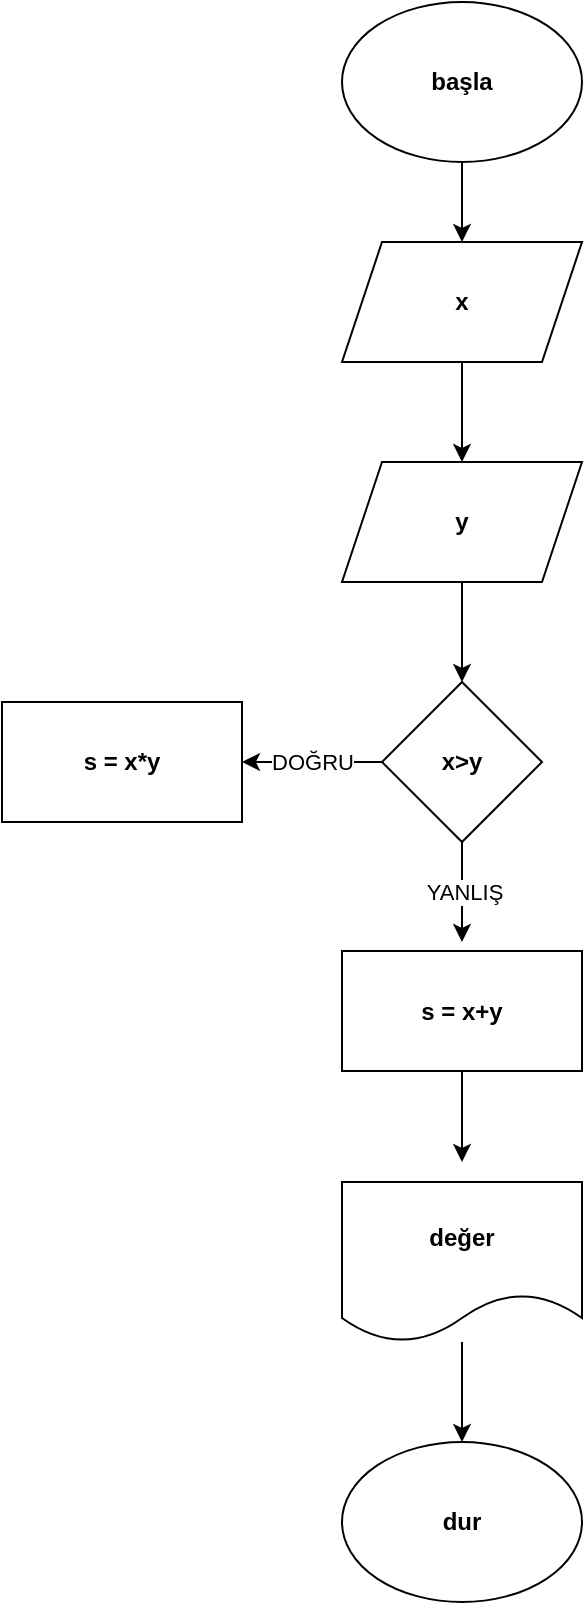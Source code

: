 <mxfile version="15.9.6" type="github">
  <diagram id="5kCPEbj8O_VguJyeRMk1" name="Page-1">
    <mxGraphModel dx="1422" dy="786" grid="1" gridSize="10" guides="1" tooltips="1" connect="1" arrows="1" fold="1" page="1" pageScale="1" pageWidth="827" pageHeight="1169" math="0" shadow="0">
      <root>
        <mxCell id="0" />
        <mxCell id="1" parent="0" />
        <mxCell id="2oxMhazXgls6c4zuCIOu-5" style="edgeStyle=orthogonalEdgeStyle;rounded=0;orthogonalLoop=1;jettySize=auto;html=1;entryX=0.5;entryY=0;entryDx=0;entryDy=0;" edge="1" parent="1" source="2oxMhazXgls6c4zuCIOu-1" target="2oxMhazXgls6c4zuCIOu-2">
          <mxGeometry relative="1" as="geometry" />
        </mxCell>
        <mxCell id="2oxMhazXgls6c4zuCIOu-1" value="&lt;b&gt;başla&lt;/b&gt;" style="ellipse;whiteSpace=wrap;html=1;" vertex="1" parent="1">
          <mxGeometry x="380" y="80" width="120" height="80" as="geometry" />
        </mxCell>
        <mxCell id="2oxMhazXgls6c4zuCIOu-3" style="edgeStyle=orthogonalEdgeStyle;rounded=0;orthogonalLoop=1;jettySize=auto;html=1;" edge="1" parent="1" source="2oxMhazXgls6c4zuCIOu-2">
          <mxGeometry relative="1" as="geometry">
            <mxPoint x="440" y="310" as="targetPoint" />
          </mxGeometry>
        </mxCell>
        <mxCell id="2oxMhazXgls6c4zuCIOu-2" value="&lt;b&gt;x&lt;/b&gt;" style="shape=parallelogram;perimeter=parallelogramPerimeter;whiteSpace=wrap;html=1;fixedSize=1;" vertex="1" parent="1">
          <mxGeometry x="380" y="200" width="120" height="60" as="geometry" />
        </mxCell>
        <mxCell id="2oxMhazXgls6c4zuCIOu-7" style="edgeStyle=orthogonalEdgeStyle;rounded=0;orthogonalLoop=1;jettySize=auto;html=1;entryX=0.5;entryY=0;entryDx=0;entryDy=0;" edge="1" parent="1" source="2oxMhazXgls6c4zuCIOu-4" target="2oxMhazXgls6c4zuCIOu-6">
          <mxGeometry relative="1" as="geometry" />
        </mxCell>
        <mxCell id="2oxMhazXgls6c4zuCIOu-4" value="&lt;b&gt;y&lt;/b&gt;" style="shape=parallelogram;perimeter=parallelogramPerimeter;whiteSpace=wrap;html=1;fixedSize=1;" vertex="1" parent="1">
          <mxGeometry x="380" y="310" width="120" height="60" as="geometry" />
        </mxCell>
        <mxCell id="2oxMhazXgls6c4zuCIOu-9" value="YANLIŞ" style="edgeStyle=orthogonalEdgeStyle;rounded=0;orthogonalLoop=1;jettySize=auto;html=1;" edge="1" parent="1" source="2oxMhazXgls6c4zuCIOu-6">
          <mxGeometry relative="1" as="geometry">
            <mxPoint x="440" y="550" as="targetPoint" />
          </mxGeometry>
        </mxCell>
        <mxCell id="2oxMhazXgls6c4zuCIOu-10" value="DOĞRU" style="edgeStyle=orthogonalEdgeStyle;rounded=0;orthogonalLoop=1;jettySize=auto;html=1;" edge="1" parent="1" source="2oxMhazXgls6c4zuCIOu-6" target="2oxMhazXgls6c4zuCIOu-8">
          <mxGeometry relative="1" as="geometry" />
        </mxCell>
        <mxCell id="2oxMhazXgls6c4zuCIOu-6" value="&lt;b&gt;x&amp;gt;y&lt;/b&gt;" style="rhombus;whiteSpace=wrap;html=1;" vertex="1" parent="1">
          <mxGeometry x="400" y="420" width="80" height="80" as="geometry" />
        </mxCell>
        <mxCell id="2oxMhazXgls6c4zuCIOu-8" value="&lt;b&gt;s = x*y&lt;/b&gt;" style="rounded=0;whiteSpace=wrap;html=1;" vertex="1" parent="1">
          <mxGeometry x="210" y="430" width="120" height="60" as="geometry" />
        </mxCell>
        <mxCell id="2oxMhazXgls6c4zuCIOu-12" style="edgeStyle=orthogonalEdgeStyle;rounded=0;orthogonalLoop=1;jettySize=auto;html=1;" edge="1" parent="1" source="2oxMhazXgls6c4zuCIOu-11">
          <mxGeometry relative="1" as="geometry">
            <mxPoint x="440" y="660" as="targetPoint" />
          </mxGeometry>
        </mxCell>
        <mxCell id="2oxMhazXgls6c4zuCIOu-11" value="&lt;b&gt;s = x+y&lt;/b&gt;" style="rounded=0;whiteSpace=wrap;html=1;" vertex="1" parent="1">
          <mxGeometry x="380" y="554.5" width="120" height="60" as="geometry" />
        </mxCell>
        <mxCell id="2oxMhazXgls6c4zuCIOu-17" style="edgeStyle=orthogonalEdgeStyle;rounded=0;orthogonalLoop=1;jettySize=auto;html=1;entryX=0.5;entryY=0;entryDx=0;entryDy=0;" edge="1" parent="1" source="2oxMhazXgls6c4zuCIOu-13" target="2oxMhazXgls6c4zuCIOu-14">
          <mxGeometry relative="1" as="geometry" />
        </mxCell>
        <mxCell id="2oxMhazXgls6c4zuCIOu-13" value="&lt;b&gt;değer&lt;/b&gt;" style="shape=document;whiteSpace=wrap;html=1;boundedLbl=1;" vertex="1" parent="1">
          <mxGeometry x="380" y="670" width="120" height="80" as="geometry" />
        </mxCell>
        <mxCell id="2oxMhazXgls6c4zuCIOu-14" value="&lt;b&gt;dur&lt;/b&gt;" style="ellipse;whiteSpace=wrap;html=1;" vertex="1" parent="1">
          <mxGeometry x="380" y="800" width="120" height="80" as="geometry" />
        </mxCell>
      </root>
    </mxGraphModel>
  </diagram>
</mxfile>
